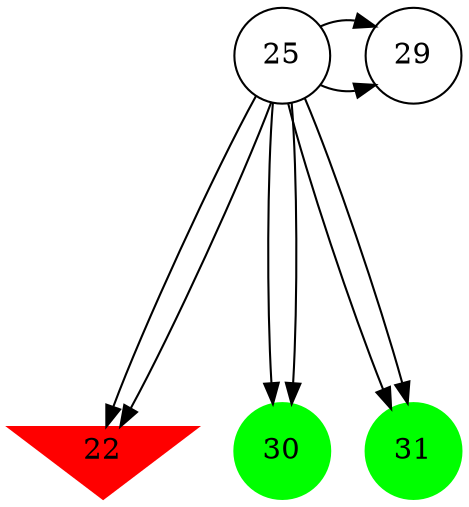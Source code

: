 digraph brain {
	ranksep=2.0;
	22 [shape=invtriangle,style=filled,color=red];
	25 [shape=circle,color=black];
	29 [shape=circle,color=black];
	30 [shape=circle,style=filled,color=green];
	31 [shape=circle,style=filled,color=green];
	25	->	29;
	25	->	30;
	25	->	22;
	25	->	31;
	25	->	29;
	25	->	30;
	25	->	22;
	25	->	31;
	{ rank=same; 22; }
	{ rank=same; 25; 29; }
	{ rank=same; 30; 31; }
}
